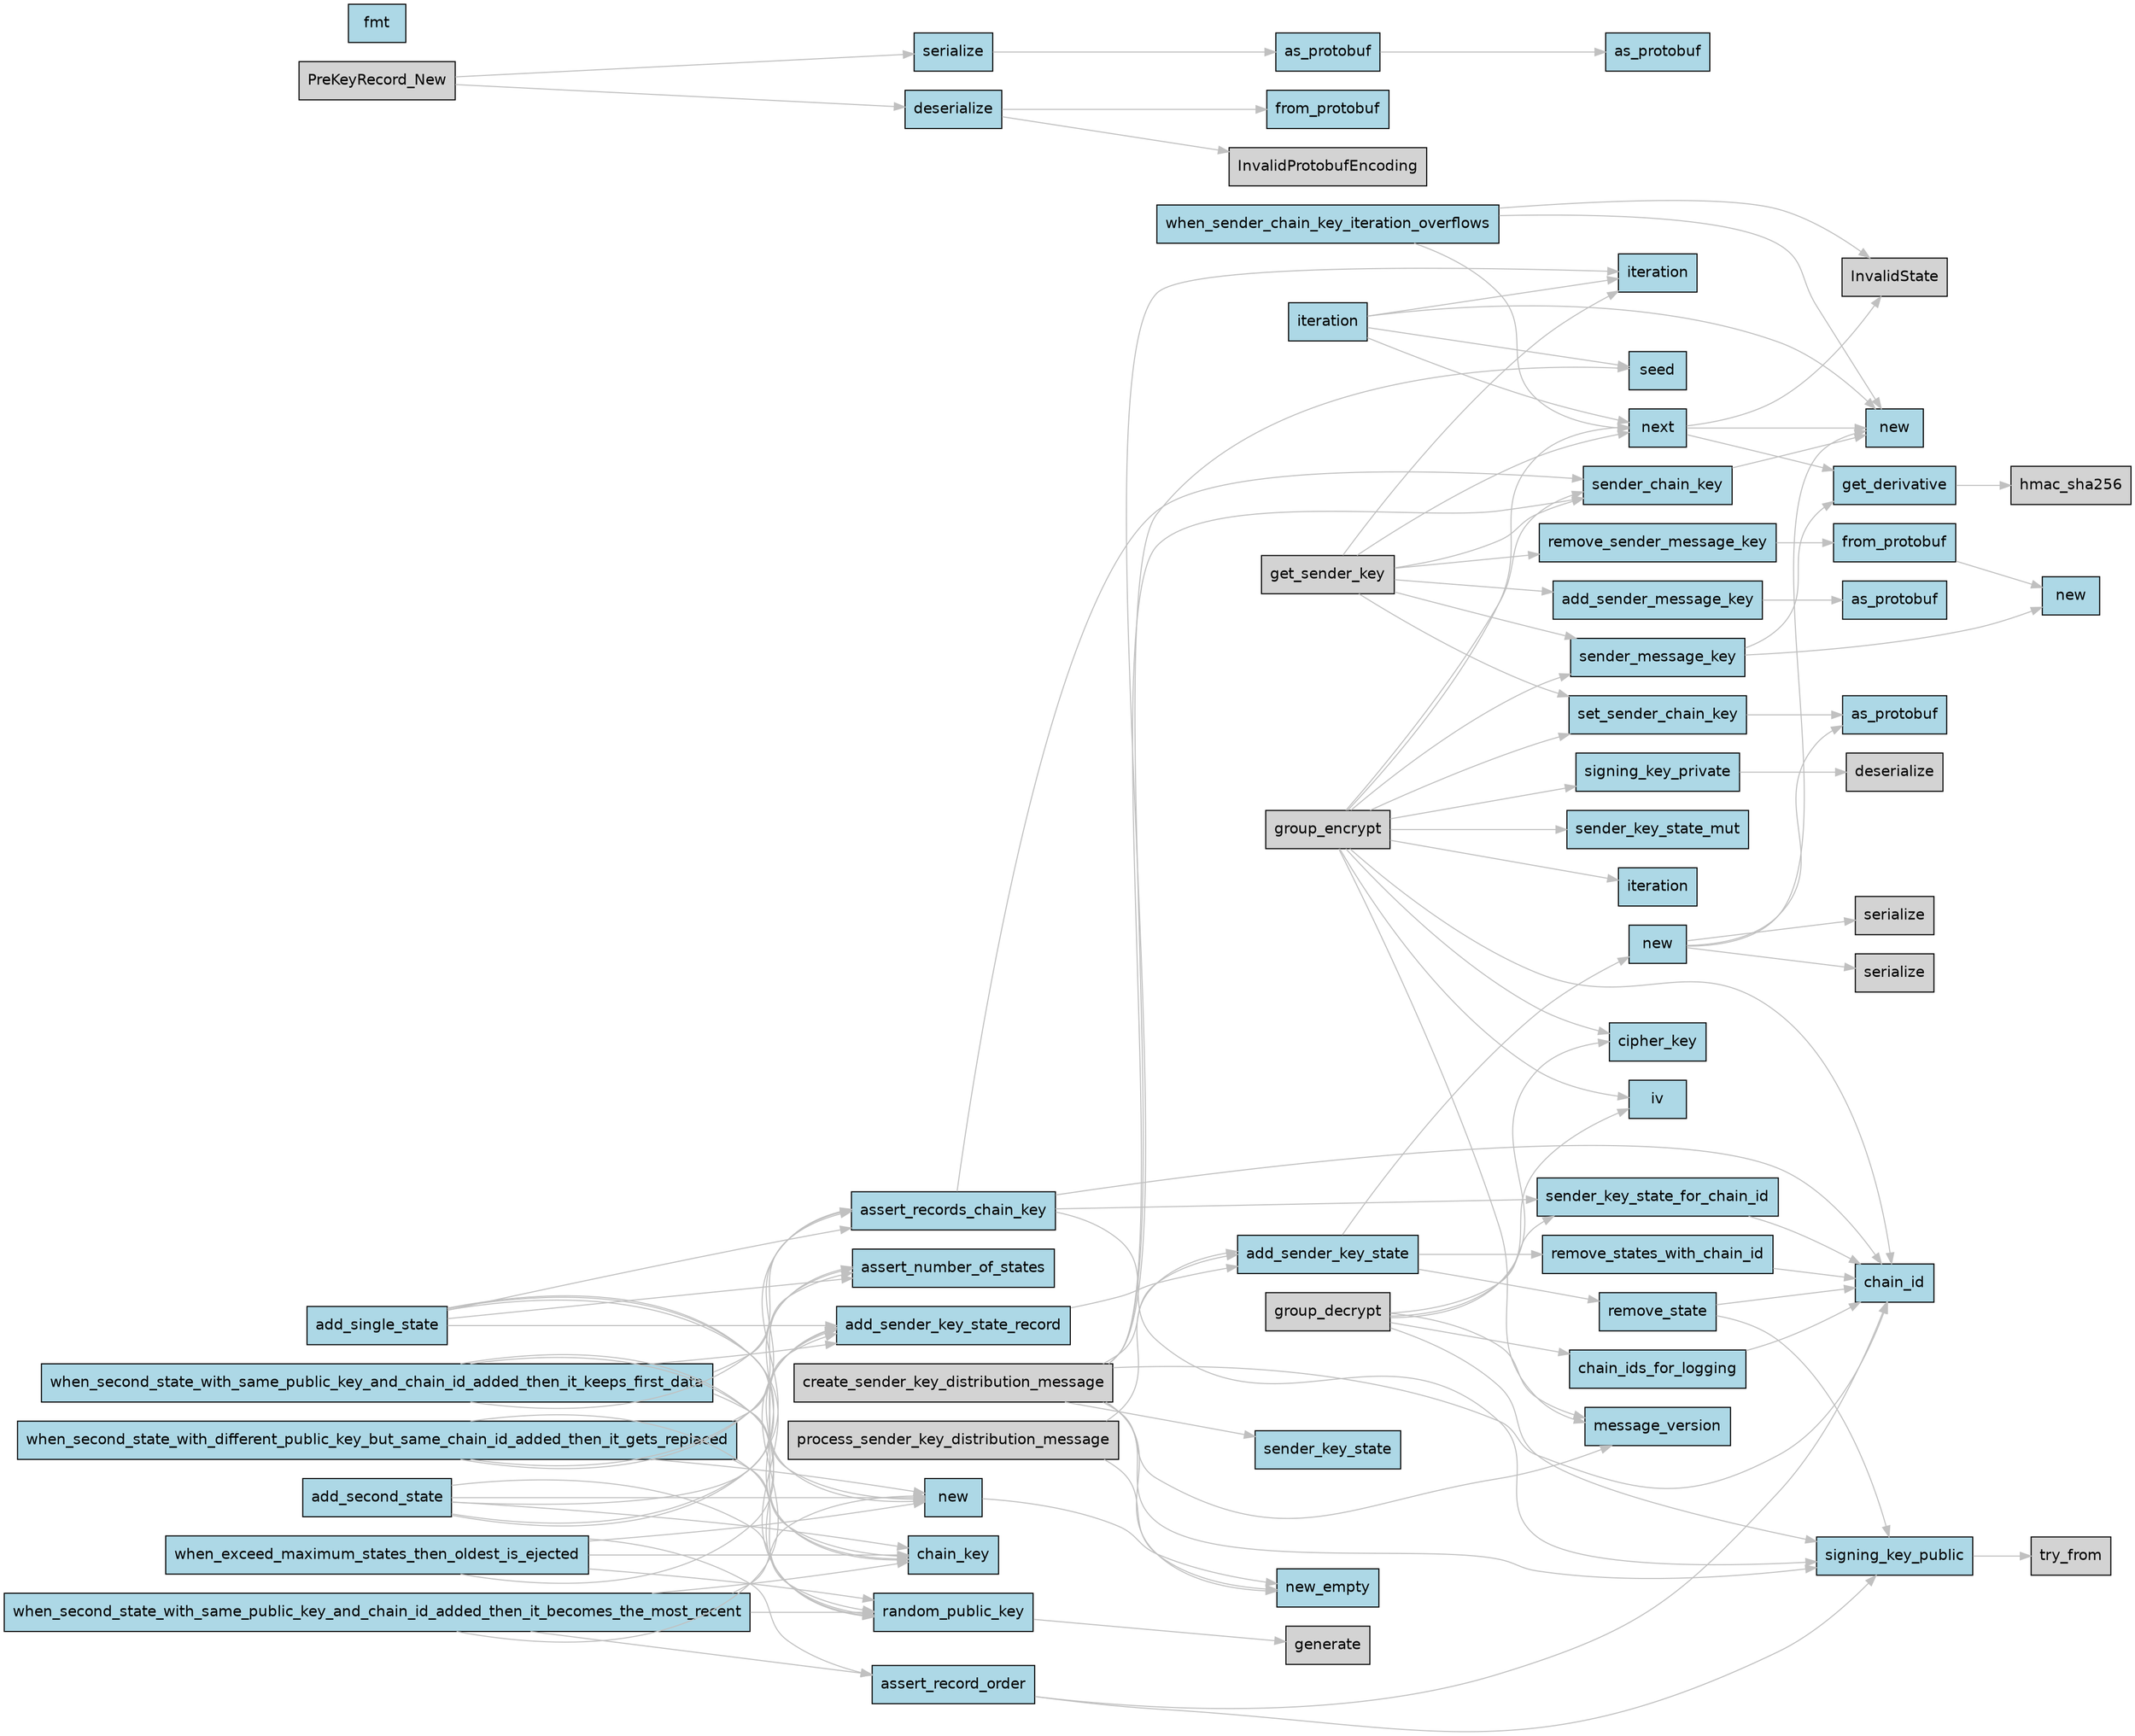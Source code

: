 digraph file_subgraph {
  rankdir=LR;
  node [shape=box, style=filled, fontname=Helvetica];
  edge [color=gray];

  "rust-analyzer cargo libsignal-protocol 0.1.0 sender_keys/impl#[SenderChainKey]sender_message_key()." [label="sender_message_key", tooltip="", fillcolor=lightblue]
  "rust-analyzer cargo libsignal-protocol 0.1.0 sender_keys/sender_key_record_add_sender_key_state_tests/impl#[TestContext]add_sender_key_state_record()." [label="add_sender_key_state_record", tooltip="", fillcolor=lightblue]
  "rust-analyzer cargo libsignal-protocol 0.1.0 sender_keys/sender_key_record_add_sender_key_state_tests/when_exceed_maximum_states_then_oldest_is_ejected()." [label="when_exceed_maximum_states_then_oldest_is_ejected", tooltip="", fillcolor=lightblue]
  "rust-analyzer cargo libsignal-protocol 0.1.0 sender_keys/sender_chain_key_iteration_tests/iteration()." [label="iteration", tooltip="", fillcolor=lightblue]
  "rust-analyzer cargo libsignal-protocol 0.1.0 sender_keys/impl#[SenderKeyRecord]remove_states_with_chain_id()." [label="remove_states_with_chain_id", tooltip="", fillcolor=lightblue]
  "rust-analyzer cargo libsignal-protocol 0.1.0 sender_keys/impl#[SenderKeyState]remove_sender_message_key()." [label="remove_sender_message_key", tooltip="", fillcolor=lightblue]
  "rust-analyzer cargo libsignal-protocol 0.1.0 sender_keys/impl#[SenderKeyRecord]serialize()." [label="serialize", tooltip="", fillcolor=lightblue]
  "rust-analyzer cargo libsignal-protocol 0.1.0 sender_keys/impl#[SenderMessageKey]iv()." [label="iv", tooltip="", fillcolor=lightblue]
  "rust-analyzer cargo libsignal-protocol 0.1.0 sender_keys/impl#[SenderKeyState]from_protobuf()." [label="from_protobuf", tooltip="", fillcolor=lightblue]
  "rust-analyzer cargo libsignal-protocol 0.1.0 sender_keys/impl#[SenderKeyState]signing_key_public()." [label="signing_key_public", tooltip="", fillcolor=lightblue]
  "rust-analyzer cargo libsignal-protocol 0.1.0 sender_keys/impl#[SenderKeyRecord]sender_key_state()." [label="sender_key_state", tooltip="", fillcolor=lightblue]
  "rust-analyzer cargo libsignal-protocol 0.1.0 sender_keys/impl#[SenderKeyState]signing_key_private()." [label="signing_key_private", tooltip="", fillcolor=lightblue]
  "rust-analyzer cargo libsignal-protocol 0.1.0 sender_keys/sender_key_record_add_sender_key_state_tests/impl#[TestContext]assert_records_chain_key()." [label="assert_records_chain_key", tooltip="", fillcolor=lightblue]
  "rust-analyzer cargo libsignal-protocol 0.1.0 sender_keys/impl#[SenderKeyRecord]new_empty()." [label="new_empty", tooltip="", fillcolor=lightblue]
  "rust-analyzer cargo libsignal-protocol 0.1.0 sender_keys/impl#[SenderMessageKey]from_protobuf()." [label="from_protobuf", tooltip="", fillcolor=lightblue]
  "rust-analyzer cargo libsignal-protocol 0.1.0 sender_keys/impl#[SenderKeyState]message_version()." [label="message_version", tooltip="", fillcolor=lightblue]
  "rust-analyzer cargo libsignal-protocol 0.1.0 sender_keys/impl#[SenderKeyRecord]remove_state()." [label="remove_state", tooltip="", fillcolor=lightblue]
  "rust-analyzer cargo libsignal-protocol 0.1.0 sender_keys/impl#[SenderChainKey]get_derivative()." [label="get_derivative", tooltip="", fillcolor=lightblue]
  "rust-analyzer cargo libsignal-protocol 0.1.0 sender_keys/sender_key_record_add_sender_key_state_tests/chain_key()." [label="chain_key", tooltip="", fillcolor=lightblue]
  "rust-analyzer cargo libsignal-protocol 0.1.0 sender_keys/impl#[InvalidSessionError][Display]fmt()." [label="fmt", tooltip="", fillcolor=lightblue]
  "rust-analyzer cargo libsignal-protocol 0.1.0 sender_keys/impl#[SenderKeyState]new()." [label="new", tooltip="", fillcolor=lightblue]
  "rust-analyzer cargo libsignal-protocol 0.1.0 sender_keys/impl#[SenderKeyRecord]sender_key_state_mut()." [label="sender_key_state_mut", tooltip="", fillcolor=lightblue]
  "rust-analyzer cargo libsignal-protocol 0.1.0 sender_keys/impl#[SenderChainKey]next()." [label="next", tooltip="", fillcolor=lightblue]
  "rust-analyzer cargo libsignal-protocol 0.1.0 sender_keys/impl#[SenderKeyState]as_protobuf()." [label="as_protobuf", tooltip="", fillcolor=lightblue]
  "rust-analyzer cargo libsignal-protocol 0.1.0 sender_keys/impl#[SenderChainKey]seed()." [label="seed", tooltip="", fillcolor=lightblue]
  "rust-analyzer cargo libsignal-protocol 0.1.0 sender_keys/sender_key_record_add_sender_key_state_tests/when_second_state_with_different_public_key_but_same_chain_id_added_then_it_gets_replaced()." [label="when_second_state_with_different_public_key_but_same_chain_id_added_then_it_gets_replaced", tooltip="", fillcolor=lightblue]
  "rust-analyzer cargo libsignal-protocol 0.1.0 sender_keys/impl#[SenderChainKey]as_protobuf()." [label="as_protobuf", tooltip="", fillcolor=lightblue]
  "rust-analyzer cargo libsignal-protocol 0.1.0 sender_keys/sender_key_record_add_sender_key_state_tests/add_second_state()." [label="add_second_state", tooltip="", fillcolor=lightblue]
  "rust-analyzer cargo libsignal-protocol 0.1.0 sender_keys/sender_key_record_add_sender_key_state_tests/random_public_key()." [label="random_public_key", tooltip="", fillcolor=lightblue]
  "rust-analyzer cargo libsignal-protocol 0.1.0 sender_keys/impl#[SenderChainKey]new()." [label="new", tooltip="", fillcolor=lightblue]
  "rust-analyzer cargo libsignal-protocol 0.1.0 sender_keys/sender_key_record_add_sender_key_state_tests/add_single_state()." [label="add_single_state", tooltip="", fillcolor=lightblue]
  "rust-analyzer cargo libsignal-protocol 0.1.0 sender_keys/sender_key_record_add_sender_key_state_tests/impl#[TestContext]assert_record_order()." [label="assert_record_order", tooltip="", fillcolor=lightblue]
  "rust-analyzer cargo libsignal-protocol 0.1.0 sender_keys/impl#[SenderKeyRecord]deserialize()." [label="deserialize", tooltip="", fillcolor=lightblue]
  "rust-analyzer cargo libsignal-protocol 0.1.0 sender_keys/impl#[SenderMessageKey]as_protobuf()." [label="as_protobuf", tooltip="", fillcolor=lightblue]
  "rust-analyzer cargo libsignal-protocol 0.1.0 sender_keys/sender_chain_key_iteration_tests/when_sender_chain_key_iteration_overflows()." [label="when_sender_chain_key_iteration_overflows", tooltip="", fillcolor=lightblue]
  "rust-analyzer cargo libsignal-protocol 0.1.0 sender_keys/impl#[SenderKeyRecord]sender_key_state_for_chain_id()." [label="sender_key_state_for_chain_id", tooltip="", fillcolor=lightblue]
  "rust-analyzer cargo libsignal-protocol 0.1.0 sender_keys/impl#[SenderMessageKey]iteration()." [label="iteration", tooltip="", fillcolor=lightblue]
  "rust-analyzer cargo libsignal-protocol 0.1.0 sender_keys/impl#[SenderChainKey]iteration()." [label="iteration", tooltip="", fillcolor=lightblue]
  "rust-analyzer cargo libsignal-protocol 0.1.0 sender_keys/impl#[SenderKeyState]set_sender_chain_key()." [label="set_sender_chain_key", tooltip="", fillcolor=lightblue]
  "rust-analyzer cargo libsignal-protocol 0.1.0 sender_keys/impl#[SenderKeyRecord]chain_ids_for_logging()." [label="chain_ids_for_logging", tooltip="", fillcolor=lightblue]
  "rust-analyzer cargo libsignal-protocol 0.1.0 sender_keys/impl#[SenderKeyState]add_sender_message_key()." [label="add_sender_message_key", tooltip="", fillcolor=lightblue]
  "rust-analyzer cargo libsignal-protocol 0.1.0 sender_keys/sender_key_record_add_sender_key_state_tests/impl#[TestContext]new()." [label="new", tooltip="", fillcolor=lightblue]
  "rust-analyzer cargo libsignal-protocol 0.1.0 sender_keys/impl#[SenderKeyState]chain_id()." [label="chain_id", tooltip="", fillcolor=lightblue]
  "rust-analyzer cargo libsignal-protocol 0.1.0 sender_keys/impl#[SenderKeyRecord]as_protobuf()." [label="as_protobuf", tooltip="", fillcolor=lightblue]
  "rust-analyzer cargo libsignal-protocol 0.1.0 sender_keys/impl#[SenderKeyRecord]add_sender_key_state()." [label="add_sender_key_state", tooltip="", fillcolor=lightblue]
  "rust-analyzer cargo libsignal-protocol 0.1.0 sender_keys/sender_key_record_add_sender_key_state_tests/when_second_state_with_same_public_key_and_chain_id_added_then_it_becomes_the_most_recent()." [label="when_second_state_with_same_public_key_and_chain_id_added_then_it_becomes_the_most_recent", tooltip="", fillcolor=lightblue]
  "rust-analyzer cargo libsignal-protocol 0.1.0 sender_keys/impl#[SenderMessageKey]cipher_key()." [label="cipher_key", tooltip="", fillcolor=lightblue]
  "rust-analyzer cargo libsignal-protocol 0.1.0 sender_keys/sender_key_record_add_sender_key_state_tests/when_second_state_with_same_public_key_and_chain_id_added_then_it_keeps_first_data()." [label="when_second_state_with_same_public_key_and_chain_id_added_then_it_keeps_first_data", tooltip="", fillcolor=lightblue]
  "rust-analyzer cargo libsignal-protocol 0.1.0 sender_keys/impl#[SenderMessageKey]new()." [label="new", tooltip="", fillcolor=lightblue]
  "rust-analyzer cargo libsignal-protocol 0.1.0 sender_keys/sender_key_record_add_sender_key_state_tests/impl#[TestContext]assert_number_of_states()." [label="assert_number_of_states", tooltip="", fillcolor=lightblue]
  "rust-analyzer cargo libsignal-protocol 0.1.0 sender_keys/impl#[SenderKeyState]sender_chain_key()." [label="sender_chain_key", tooltip="", fillcolor=lightblue]
  "rust-analyzer cargo libsignal-protocol 0.1.0 crypto/hmac_sha256()." [label="hmac_sha256", fillcolor=lightgray]
  "rust-analyzer cargo libsignal-core 0.1.0 curve/impl#[PublicKey]serialize()." [label="serialize", fillcolor=lightgray]
  "rust-analyzer cargo libsignal-protocol 0.1.0 group_cipher/create_sender_key_distribution_message()." [label="create_sender_key_distribution_message", fillcolor=lightgray]
  "rust-analyzer cargo libsignal-protocol 0.1.0 group_cipher/group_encrypt()." [label="group_encrypt", fillcolor=lightgray]
  "rust-analyzer cargo libsignal-protocol 0.1.0 error/SignalProtocolError#InvalidState#" [label="InvalidState", fillcolor=lightgray]
  "rust-analyzer cargo libsignal-protocol 0.1.0 group_cipher/get_sender_key()." [label="get_sender_key", fillcolor=lightgray]
  "rust-analyzer cargo libsignal-bridge 0.1.0 protocol/PreKeyRecord_New()." [label="PreKeyRecord_New", fillcolor=lightgray]
  "rust-analyzer cargo libsignal-core 0.1.0 curve/impl#[PrivateKey]deserialize()." [label="deserialize", fillcolor=lightgray]
  "rust-analyzer cargo libsignal-protocol 0.1.0 group_cipher/group_decrypt()." [label="group_decrypt", fillcolor=lightgray]
  "rust-analyzer cargo libsignal-core 0.1.0 curve/impl#[PrivateKey]serialize()." [label="serialize", fillcolor=lightgray]
  "rust-analyzer cargo libsignal-protocol 0.1.0 error/SignalProtocolError#InvalidProtobufEncoding#" [label="InvalidProtobufEncoding", fillcolor=lightgray]
  "rust-analyzer cargo libsignal-core 0.1.0 curve/impl#[KeyPair]generate()." [label="generate", fillcolor=lightgray]
  "rust-analyzer cargo libsignal-core 0.1.0 curve/impl#[PublicKey][`TryFrom<&[u8]>`]try_from()." [label="try_from", fillcolor=lightgray]
  "rust-analyzer cargo libsignal-protocol 0.1.0 group_cipher/process_sender_key_distribution_message()." [label="process_sender_key_distribution_message", fillcolor=lightgray]

  "rust-analyzer cargo libsignal-protocol 0.1.0 sender_keys/impl#[SenderChainKey]sender_message_key()." -> "rust-analyzer cargo libsignal-protocol 0.1.0 sender_keys/impl#[SenderMessageKey]new()."
  "rust-analyzer cargo libsignal-protocol 0.1.0 sender_keys/impl#[SenderChainKey]sender_message_key()." -> "rust-analyzer cargo libsignal-protocol 0.1.0 sender_keys/impl#[SenderChainKey]get_derivative()."
  "rust-analyzer cargo libsignal-protocol 0.1.0 sender_keys/sender_key_record_add_sender_key_state_tests/impl#[TestContext]add_sender_key_state_record()." -> "rust-analyzer cargo libsignal-protocol 0.1.0 sender_keys/impl#[SenderKeyRecord]add_sender_key_state()."
  "rust-analyzer cargo libsignal-protocol 0.1.0 sender_keys/sender_key_record_add_sender_key_state_tests/when_exceed_maximum_states_then_oldest_is_ejected()." -> "rust-analyzer cargo libsignal-protocol 0.1.0 sender_keys/sender_key_record_add_sender_key_state_tests/impl#[TestContext]assert_record_order()."
  "rust-analyzer cargo libsignal-protocol 0.1.0 sender_keys/sender_key_record_add_sender_key_state_tests/when_exceed_maximum_states_then_oldest_is_ejected()." -> "rust-analyzer cargo libsignal-protocol 0.1.0 sender_keys/sender_key_record_add_sender_key_state_tests/impl#[TestContext]add_sender_key_state_record()."
  "rust-analyzer cargo libsignal-protocol 0.1.0 sender_keys/sender_key_record_add_sender_key_state_tests/when_exceed_maximum_states_then_oldest_is_ejected()." -> "rust-analyzer cargo libsignal-protocol 0.1.0 sender_keys/sender_key_record_add_sender_key_state_tests/impl#[TestContext]new()."
  "rust-analyzer cargo libsignal-protocol 0.1.0 sender_keys/sender_key_record_add_sender_key_state_tests/when_exceed_maximum_states_then_oldest_is_ejected()." -> "rust-analyzer cargo libsignal-protocol 0.1.0 sender_keys/sender_key_record_add_sender_key_state_tests/chain_key()."
  "rust-analyzer cargo libsignal-protocol 0.1.0 sender_keys/sender_key_record_add_sender_key_state_tests/when_exceed_maximum_states_then_oldest_is_ejected()." -> "rust-analyzer cargo libsignal-protocol 0.1.0 sender_keys/sender_key_record_add_sender_key_state_tests/random_public_key()."
  "rust-analyzer cargo libsignal-protocol 0.1.0 sender_keys/sender_chain_key_iteration_tests/iteration()." -> "rust-analyzer cargo libsignal-protocol 0.1.0 sender_keys/impl#[SenderChainKey]new()."
  "rust-analyzer cargo libsignal-protocol 0.1.0 sender_keys/sender_chain_key_iteration_tests/iteration()." -> "rust-analyzer cargo libsignal-protocol 0.1.0 sender_keys/impl#[SenderChainKey]seed()."
  "rust-analyzer cargo libsignal-protocol 0.1.0 sender_keys/sender_chain_key_iteration_tests/iteration()." -> "rust-analyzer cargo libsignal-protocol 0.1.0 sender_keys/impl#[SenderChainKey]next()."
  "rust-analyzer cargo libsignal-protocol 0.1.0 sender_keys/sender_chain_key_iteration_tests/iteration()." -> "rust-analyzer cargo libsignal-protocol 0.1.0 sender_keys/impl#[SenderChainKey]iteration()."
  "rust-analyzer cargo libsignal-protocol 0.1.0 sender_keys/impl#[SenderKeyRecord]remove_states_with_chain_id()." -> "rust-analyzer cargo libsignal-protocol 0.1.0 sender_keys/impl#[SenderKeyState]chain_id()."
  "rust-analyzer cargo libsignal-protocol 0.1.0 sender_keys/impl#[SenderKeyState]remove_sender_message_key()." -> "rust-analyzer cargo libsignal-protocol 0.1.0 sender_keys/impl#[SenderMessageKey]from_protobuf()."
  "rust-analyzer cargo libsignal-protocol 0.1.0 sender_keys/impl#[SenderKeyRecord]serialize()." -> "rust-analyzer cargo libsignal-protocol 0.1.0 sender_keys/impl#[SenderKeyRecord]as_protobuf()."
  "rust-analyzer cargo libsignal-protocol 0.1.0 sender_keys/impl#[SenderKeyState]signing_key_public()." -> "rust-analyzer cargo libsignal-core 0.1.0 curve/impl#[PublicKey][`TryFrom<&[u8]>`]try_from()."
  "rust-analyzer cargo libsignal-protocol 0.1.0 sender_keys/impl#[SenderKeyState]signing_key_private()." -> "rust-analyzer cargo libsignal-core 0.1.0 curve/impl#[PrivateKey]deserialize()."
  "rust-analyzer cargo libsignal-protocol 0.1.0 sender_keys/sender_key_record_add_sender_key_state_tests/impl#[TestContext]assert_records_chain_key()." -> "rust-analyzer cargo libsignal-protocol 0.1.0 sender_keys/impl#[SenderKeyState]signing_key_public()."
  "rust-analyzer cargo libsignal-protocol 0.1.0 sender_keys/sender_key_record_add_sender_key_state_tests/impl#[TestContext]assert_records_chain_key()." -> "rust-analyzer cargo libsignal-protocol 0.1.0 sender_keys/impl#[SenderKeyRecord]sender_key_state_for_chain_id()."
  "rust-analyzer cargo libsignal-protocol 0.1.0 sender_keys/sender_key_record_add_sender_key_state_tests/impl#[TestContext]assert_records_chain_key()." -> "rust-analyzer cargo libsignal-protocol 0.1.0 sender_keys/impl#[SenderKeyState]sender_chain_key()."
  "rust-analyzer cargo libsignal-protocol 0.1.0 sender_keys/sender_key_record_add_sender_key_state_tests/impl#[TestContext]assert_records_chain_key()." -> "rust-analyzer cargo libsignal-protocol 0.1.0 sender_keys/impl#[SenderKeyState]chain_id()."
  "rust-analyzer cargo libsignal-protocol 0.1.0 sender_keys/impl#[SenderMessageKey]from_protobuf()." -> "rust-analyzer cargo libsignal-protocol 0.1.0 sender_keys/impl#[SenderMessageKey]new()."
  "rust-analyzer cargo libsignal-protocol 0.1.0 sender_keys/impl#[SenderKeyRecord]remove_state()." -> "rust-analyzer cargo libsignal-protocol 0.1.0 sender_keys/impl#[SenderKeyState]chain_id()."
  "rust-analyzer cargo libsignal-protocol 0.1.0 sender_keys/impl#[SenderKeyRecord]remove_state()." -> "rust-analyzer cargo libsignal-protocol 0.1.0 sender_keys/impl#[SenderKeyState]signing_key_public()."
  "rust-analyzer cargo libsignal-protocol 0.1.0 sender_keys/impl#[SenderChainKey]get_derivative()." -> "rust-analyzer cargo libsignal-protocol 0.1.0 crypto/hmac_sha256()."
  "rust-analyzer cargo libsignal-protocol 0.1.0 sender_keys/impl#[SenderKeyState]new()." -> "rust-analyzer cargo libsignal-core 0.1.0 curve/impl#[PrivateKey]serialize()."
  "rust-analyzer cargo libsignal-protocol 0.1.0 sender_keys/impl#[SenderKeyState]new()." -> "rust-analyzer cargo libsignal-protocol 0.1.0 sender_keys/impl#[SenderChainKey]new()."
  "rust-analyzer cargo libsignal-protocol 0.1.0 sender_keys/impl#[SenderKeyState]new()." -> "rust-analyzer cargo libsignal-protocol 0.1.0 sender_keys/impl#[SenderChainKey]as_protobuf()."
  "rust-analyzer cargo libsignal-protocol 0.1.0 sender_keys/impl#[SenderKeyState]new()." -> "rust-analyzer cargo libsignal-core 0.1.0 curve/impl#[PublicKey]serialize()."
  "rust-analyzer cargo libsignal-protocol 0.1.0 sender_keys/impl#[SenderChainKey]next()." -> "rust-analyzer cargo libsignal-protocol 0.1.0 error/SignalProtocolError#InvalidState#"
  "rust-analyzer cargo libsignal-protocol 0.1.0 sender_keys/impl#[SenderChainKey]next()." -> "rust-analyzer cargo libsignal-protocol 0.1.0 sender_keys/impl#[SenderChainKey]get_derivative()."
  "rust-analyzer cargo libsignal-protocol 0.1.0 sender_keys/impl#[SenderChainKey]next()." -> "rust-analyzer cargo libsignal-protocol 0.1.0 sender_keys/impl#[SenderChainKey]new()."
  "rust-analyzer cargo libsignal-protocol 0.1.0 sender_keys/sender_key_record_add_sender_key_state_tests/when_second_state_with_different_public_key_but_same_chain_id_added_then_it_gets_replaced()." -> "rust-analyzer cargo libsignal-protocol 0.1.0 sender_keys/sender_key_record_add_sender_key_state_tests/impl#[TestContext]add_sender_key_state_record()."
  "rust-analyzer cargo libsignal-protocol 0.1.0 sender_keys/sender_key_record_add_sender_key_state_tests/when_second_state_with_different_public_key_but_same_chain_id_added_then_it_gets_replaced()." -> "rust-analyzer cargo libsignal-protocol 0.1.0 sender_keys/sender_key_record_add_sender_key_state_tests/impl#[TestContext]assert_number_of_states()."
  "rust-analyzer cargo libsignal-protocol 0.1.0 sender_keys/sender_key_record_add_sender_key_state_tests/when_second_state_with_different_public_key_but_same_chain_id_added_then_it_gets_replaced()." -> "rust-analyzer cargo libsignal-protocol 0.1.0 sender_keys/sender_key_record_add_sender_key_state_tests/impl#[TestContext]assert_records_chain_key()."
  "rust-analyzer cargo libsignal-protocol 0.1.0 sender_keys/sender_key_record_add_sender_key_state_tests/when_second_state_with_different_public_key_but_same_chain_id_added_then_it_gets_replaced()." -> "rust-analyzer cargo libsignal-protocol 0.1.0 sender_keys/sender_key_record_add_sender_key_state_tests/chain_key()."
  "rust-analyzer cargo libsignal-protocol 0.1.0 sender_keys/sender_key_record_add_sender_key_state_tests/when_second_state_with_different_public_key_but_same_chain_id_added_then_it_gets_replaced()." -> "rust-analyzer cargo libsignal-protocol 0.1.0 sender_keys/sender_key_record_add_sender_key_state_tests/impl#[TestContext]new()."
  "rust-analyzer cargo libsignal-protocol 0.1.0 sender_keys/sender_key_record_add_sender_key_state_tests/when_second_state_with_different_public_key_but_same_chain_id_added_then_it_gets_replaced()." -> "rust-analyzer cargo libsignal-protocol 0.1.0 sender_keys/sender_key_record_add_sender_key_state_tests/random_public_key()."
  "rust-analyzer cargo libsignal-protocol 0.1.0 sender_keys/sender_key_record_add_sender_key_state_tests/add_second_state()." -> "rust-analyzer cargo libsignal-protocol 0.1.0 sender_keys/sender_key_record_add_sender_key_state_tests/impl#[TestContext]assert_number_of_states()."
  "rust-analyzer cargo libsignal-protocol 0.1.0 sender_keys/sender_key_record_add_sender_key_state_tests/add_second_state()." -> "rust-analyzer cargo libsignal-protocol 0.1.0 sender_keys/sender_key_record_add_sender_key_state_tests/random_public_key()."
  "rust-analyzer cargo libsignal-protocol 0.1.0 sender_keys/sender_key_record_add_sender_key_state_tests/add_second_state()." -> "rust-analyzer cargo libsignal-protocol 0.1.0 sender_keys/sender_key_record_add_sender_key_state_tests/impl#[TestContext]assert_records_chain_key()."
  "rust-analyzer cargo libsignal-protocol 0.1.0 sender_keys/sender_key_record_add_sender_key_state_tests/add_second_state()." -> "rust-analyzer cargo libsignal-protocol 0.1.0 sender_keys/sender_key_record_add_sender_key_state_tests/impl#[TestContext]add_sender_key_state_record()."
  "rust-analyzer cargo libsignal-protocol 0.1.0 sender_keys/sender_key_record_add_sender_key_state_tests/add_second_state()." -> "rust-analyzer cargo libsignal-protocol 0.1.0 sender_keys/sender_key_record_add_sender_key_state_tests/chain_key()."
  "rust-analyzer cargo libsignal-protocol 0.1.0 sender_keys/sender_key_record_add_sender_key_state_tests/add_second_state()." -> "rust-analyzer cargo libsignal-protocol 0.1.0 sender_keys/sender_key_record_add_sender_key_state_tests/impl#[TestContext]new()."
  "rust-analyzer cargo libsignal-protocol 0.1.0 sender_keys/sender_key_record_add_sender_key_state_tests/random_public_key()." -> "rust-analyzer cargo libsignal-core 0.1.0 curve/impl#[KeyPair]generate()."
  "rust-analyzer cargo libsignal-protocol 0.1.0 sender_keys/sender_key_record_add_sender_key_state_tests/add_single_state()." -> "rust-analyzer cargo libsignal-protocol 0.1.0 sender_keys/sender_key_record_add_sender_key_state_tests/chain_key()."
  "rust-analyzer cargo libsignal-protocol 0.1.0 sender_keys/sender_key_record_add_sender_key_state_tests/add_single_state()." -> "rust-analyzer cargo libsignal-protocol 0.1.0 sender_keys/sender_key_record_add_sender_key_state_tests/impl#[TestContext]add_sender_key_state_record()."
  "rust-analyzer cargo libsignal-protocol 0.1.0 sender_keys/sender_key_record_add_sender_key_state_tests/add_single_state()." -> "rust-analyzer cargo libsignal-protocol 0.1.0 sender_keys/sender_key_record_add_sender_key_state_tests/impl#[TestContext]assert_number_of_states()."
  "rust-analyzer cargo libsignal-protocol 0.1.0 sender_keys/sender_key_record_add_sender_key_state_tests/add_single_state()." -> "rust-analyzer cargo libsignal-protocol 0.1.0 sender_keys/sender_key_record_add_sender_key_state_tests/random_public_key()."
  "rust-analyzer cargo libsignal-protocol 0.1.0 sender_keys/sender_key_record_add_sender_key_state_tests/add_single_state()." -> "rust-analyzer cargo libsignal-protocol 0.1.0 sender_keys/sender_key_record_add_sender_key_state_tests/impl#[TestContext]assert_records_chain_key()."
  "rust-analyzer cargo libsignal-protocol 0.1.0 sender_keys/sender_key_record_add_sender_key_state_tests/add_single_state()." -> "rust-analyzer cargo libsignal-protocol 0.1.0 sender_keys/sender_key_record_add_sender_key_state_tests/impl#[TestContext]new()."
  "rust-analyzer cargo libsignal-protocol 0.1.0 sender_keys/sender_key_record_add_sender_key_state_tests/impl#[TestContext]assert_record_order()." -> "rust-analyzer cargo libsignal-protocol 0.1.0 sender_keys/impl#[SenderKeyState]signing_key_public()."
  "rust-analyzer cargo libsignal-protocol 0.1.0 sender_keys/sender_key_record_add_sender_key_state_tests/impl#[TestContext]assert_record_order()." -> "rust-analyzer cargo libsignal-protocol 0.1.0 sender_keys/impl#[SenderKeyState]chain_id()."
  "rust-analyzer cargo libsignal-protocol 0.1.0 sender_keys/impl#[SenderKeyRecord]deserialize()." -> "rust-analyzer cargo libsignal-protocol 0.1.0 error/SignalProtocolError#InvalidProtobufEncoding#"
  "rust-analyzer cargo libsignal-protocol 0.1.0 sender_keys/impl#[SenderKeyRecord]deserialize()." -> "rust-analyzer cargo libsignal-protocol 0.1.0 sender_keys/impl#[SenderKeyState]from_protobuf()."
  "rust-analyzer cargo libsignal-protocol 0.1.0 sender_keys/sender_chain_key_iteration_tests/when_sender_chain_key_iteration_overflows()." -> "rust-analyzer cargo libsignal-protocol 0.1.0 error/SignalProtocolError#InvalidState#"
  "rust-analyzer cargo libsignal-protocol 0.1.0 sender_keys/sender_chain_key_iteration_tests/when_sender_chain_key_iteration_overflows()." -> "rust-analyzer cargo libsignal-protocol 0.1.0 sender_keys/impl#[SenderChainKey]new()."
  "rust-analyzer cargo libsignal-protocol 0.1.0 sender_keys/sender_chain_key_iteration_tests/when_sender_chain_key_iteration_overflows()." -> "rust-analyzer cargo libsignal-protocol 0.1.0 sender_keys/impl#[SenderChainKey]next()."
  "rust-analyzer cargo libsignal-protocol 0.1.0 sender_keys/impl#[SenderKeyRecord]sender_key_state_for_chain_id()." -> "rust-analyzer cargo libsignal-protocol 0.1.0 sender_keys/impl#[SenderKeyState]chain_id()."
  "rust-analyzer cargo libsignal-protocol 0.1.0 sender_keys/impl#[SenderKeyState]set_sender_chain_key()." -> "rust-analyzer cargo libsignal-protocol 0.1.0 sender_keys/impl#[SenderChainKey]as_protobuf()."
  "rust-analyzer cargo libsignal-protocol 0.1.0 sender_keys/impl#[SenderKeyRecord]chain_ids_for_logging()." -> "rust-analyzer cargo libsignal-protocol 0.1.0 sender_keys/impl#[SenderKeyState]chain_id()."
  "rust-analyzer cargo libsignal-protocol 0.1.0 sender_keys/impl#[SenderKeyState]add_sender_message_key()." -> "rust-analyzer cargo libsignal-protocol 0.1.0 sender_keys/impl#[SenderMessageKey]as_protobuf()."
  "rust-analyzer cargo libsignal-protocol 0.1.0 sender_keys/sender_key_record_add_sender_key_state_tests/impl#[TestContext]new()." -> "rust-analyzer cargo libsignal-protocol 0.1.0 sender_keys/impl#[SenderKeyRecord]new_empty()."
  "rust-analyzer cargo libsignal-protocol 0.1.0 sender_keys/impl#[SenderKeyRecord]as_protobuf()." -> "rust-analyzer cargo libsignal-protocol 0.1.0 sender_keys/impl#[SenderKeyState]as_protobuf()."
  "rust-analyzer cargo libsignal-protocol 0.1.0 sender_keys/impl#[SenderKeyRecord]add_sender_key_state()." -> "rust-analyzer cargo libsignal-protocol 0.1.0 sender_keys/impl#[SenderKeyRecord]remove_states_with_chain_id()."
  "rust-analyzer cargo libsignal-protocol 0.1.0 sender_keys/impl#[SenderKeyRecord]add_sender_key_state()." -> "rust-analyzer cargo libsignal-protocol 0.1.0 sender_keys/impl#[SenderKeyRecord]remove_state()."
  "rust-analyzer cargo libsignal-protocol 0.1.0 sender_keys/impl#[SenderKeyRecord]add_sender_key_state()." -> "rust-analyzer cargo libsignal-protocol 0.1.0 sender_keys/impl#[SenderKeyState]new()."
  "rust-analyzer cargo libsignal-protocol 0.1.0 sender_keys/sender_key_record_add_sender_key_state_tests/when_second_state_with_same_public_key_and_chain_id_added_then_it_becomes_the_most_recent()." -> "rust-analyzer cargo libsignal-protocol 0.1.0 sender_keys/sender_key_record_add_sender_key_state_tests/random_public_key()."
  "rust-analyzer cargo libsignal-protocol 0.1.0 sender_keys/sender_key_record_add_sender_key_state_tests/when_second_state_with_same_public_key_and_chain_id_added_then_it_becomes_the_most_recent()." -> "rust-analyzer cargo libsignal-protocol 0.1.0 sender_keys/sender_key_record_add_sender_key_state_tests/impl#[TestContext]assert_record_order()."
  "rust-analyzer cargo libsignal-protocol 0.1.0 sender_keys/sender_key_record_add_sender_key_state_tests/when_second_state_with_same_public_key_and_chain_id_added_then_it_becomes_the_most_recent()." -> "rust-analyzer cargo libsignal-protocol 0.1.0 sender_keys/sender_key_record_add_sender_key_state_tests/chain_key()."
  "rust-analyzer cargo libsignal-protocol 0.1.0 sender_keys/sender_key_record_add_sender_key_state_tests/when_second_state_with_same_public_key_and_chain_id_added_then_it_becomes_the_most_recent()." -> "rust-analyzer cargo libsignal-protocol 0.1.0 sender_keys/sender_key_record_add_sender_key_state_tests/impl#[TestContext]add_sender_key_state_record()."
  "rust-analyzer cargo libsignal-protocol 0.1.0 sender_keys/sender_key_record_add_sender_key_state_tests/when_second_state_with_same_public_key_and_chain_id_added_then_it_becomes_the_most_recent()." -> "rust-analyzer cargo libsignal-protocol 0.1.0 sender_keys/sender_key_record_add_sender_key_state_tests/impl#[TestContext]new()."
  "rust-analyzer cargo libsignal-protocol 0.1.0 sender_keys/sender_key_record_add_sender_key_state_tests/when_second_state_with_same_public_key_and_chain_id_added_then_it_keeps_first_data()." -> "rust-analyzer cargo libsignal-protocol 0.1.0 sender_keys/sender_key_record_add_sender_key_state_tests/impl#[TestContext]assert_records_chain_key()."
  "rust-analyzer cargo libsignal-protocol 0.1.0 sender_keys/sender_key_record_add_sender_key_state_tests/when_second_state_with_same_public_key_and_chain_id_added_then_it_keeps_first_data()." -> "rust-analyzer cargo libsignal-protocol 0.1.0 sender_keys/sender_key_record_add_sender_key_state_tests/impl#[TestContext]new()."
  "rust-analyzer cargo libsignal-protocol 0.1.0 sender_keys/sender_key_record_add_sender_key_state_tests/when_second_state_with_same_public_key_and_chain_id_added_then_it_keeps_first_data()." -> "rust-analyzer cargo libsignal-protocol 0.1.0 sender_keys/sender_key_record_add_sender_key_state_tests/random_public_key()."
  "rust-analyzer cargo libsignal-protocol 0.1.0 sender_keys/sender_key_record_add_sender_key_state_tests/when_second_state_with_same_public_key_and_chain_id_added_then_it_keeps_first_data()." -> "rust-analyzer cargo libsignal-protocol 0.1.0 sender_keys/sender_key_record_add_sender_key_state_tests/impl#[TestContext]add_sender_key_state_record()."
  "rust-analyzer cargo libsignal-protocol 0.1.0 sender_keys/sender_key_record_add_sender_key_state_tests/when_second_state_with_same_public_key_and_chain_id_added_then_it_keeps_first_data()." -> "rust-analyzer cargo libsignal-protocol 0.1.0 sender_keys/sender_key_record_add_sender_key_state_tests/chain_key()."
  "rust-analyzer cargo libsignal-protocol 0.1.0 sender_keys/sender_key_record_add_sender_key_state_tests/when_second_state_with_same_public_key_and_chain_id_added_then_it_keeps_first_data()." -> "rust-analyzer cargo libsignal-protocol 0.1.0 sender_keys/sender_key_record_add_sender_key_state_tests/impl#[TestContext]assert_number_of_states()."
  "rust-analyzer cargo libsignal-protocol 0.1.0 sender_keys/impl#[SenderKeyState]sender_chain_key()." -> "rust-analyzer cargo libsignal-protocol 0.1.0 sender_keys/impl#[SenderChainKey]new()."
  "rust-analyzer cargo libsignal-protocol 0.1.0 group_cipher/group_encrypt()." -> "rust-analyzer cargo libsignal-protocol 0.1.0 sender_keys/impl#[SenderChainKey]sender_message_key()."
  "rust-analyzer cargo libsignal-protocol 0.1.0 group_cipher/get_sender_key()." -> "rust-analyzer cargo libsignal-protocol 0.1.0 sender_keys/impl#[SenderChainKey]sender_message_key()."
  "rust-analyzer cargo libsignal-protocol 0.1.0 group_cipher/get_sender_key()." -> "rust-analyzer cargo libsignal-protocol 0.1.0 sender_keys/impl#[SenderKeyState]remove_sender_message_key()."
  "rust-analyzer cargo libsignal-bridge 0.1.0 protocol/PreKeyRecord_New()." -> "rust-analyzer cargo libsignal-protocol 0.1.0 sender_keys/impl#[SenderKeyRecord]serialize()."
  "rust-analyzer cargo libsignal-protocol 0.1.0 group_cipher/group_decrypt()." -> "rust-analyzer cargo libsignal-protocol 0.1.0 sender_keys/impl#[SenderMessageKey]iv()."
  "rust-analyzer cargo libsignal-protocol 0.1.0 group_cipher/group_encrypt()." -> "rust-analyzer cargo libsignal-protocol 0.1.0 sender_keys/impl#[SenderMessageKey]iv()."
  "rust-analyzer cargo libsignal-protocol 0.1.0 group_cipher/group_decrypt()." -> "rust-analyzer cargo libsignal-protocol 0.1.0 sender_keys/impl#[SenderKeyState]signing_key_public()."
  "rust-analyzer cargo libsignal-protocol 0.1.0 group_cipher/create_sender_key_distribution_message()." -> "rust-analyzer cargo libsignal-protocol 0.1.0 sender_keys/impl#[SenderKeyState]signing_key_public()."
  "rust-analyzer cargo libsignal-protocol 0.1.0 group_cipher/create_sender_key_distribution_message()." -> "rust-analyzer cargo libsignal-protocol 0.1.0 sender_keys/impl#[SenderKeyRecord]sender_key_state()."
  "rust-analyzer cargo libsignal-protocol 0.1.0 group_cipher/group_encrypt()." -> "rust-analyzer cargo libsignal-protocol 0.1.0 sender_keys/impl#[SenderKeyState]signing_key_private()."
  "rust-analyzer cargo libsignal-protocol 0.1.0 group_cipher/create_sender_key_distribution_message()." -> "rust-analyzer cargo libsignal-protocol 0.1.0 sender_keys/impl#[SenderKeyRecord]new_empty()."
  "rust-analyzer cargo libsignal-protocol 0.1.0 group_cipher/process_sender_key_distribution_message()." -> "rust-analyzer cargo libsignal-protocol 0.1.0 sender_keys/impl#[SenderKeyRecord]new_empty()."
  "rust-analyzer cargo libsignal-protocol 0.1.0 group_cipher/create_sender_key_distribution_message()." -> "rust-analyzer cargo libsignal-protocol 0.1.0 sender_keys/impl#[SenderKeyState]message_version()."
  "rust-analyzer cargo libsignal-protocol 0.1.0 group_cipher/group_decrypt()." -> "rust-analyzer cargo libsignal-protocol 0.1.0 sender_keys/impl#[SenderKeyState]message_version()."
  "rust-analyzer cargo libsignal-protocol 0.1.0 group_cipher/group_encrypt()." -> "rust-analyzer cargo libsignal-protocol 0.1.0 sender_keys/impl#[SenderKeyState]message_version()."
  "rust-analyzer cargo libsignal-protocol 0.1.0 group_cipher/group_encrypt()." -> "rust-analyzer cargo libsignal-protocol 0.1.0 sender_keys/impl#[SenderKeyRecord]sender_key_state_mut()."
  "rust-analyzer cargo libsignal-protocol 0.1.0 group_cipher/group_encrypt()." -> "rust-analyzer cargo libsignal-protocol 0.1.0 sender_keys/impl#[SenderChainKey]next()."
  "rust-analyzer cargo libsignal-protocol 0.1.0 group_cipher/get_sender_key()." -> "rust-analyzer cargo libsignal-protocol 0.1.0 sender_keys/impl#[SenderChainKey]next()."
  "rust-analyzer cargo libsignal-protocol 0.1.0 group_cipher/create_sender_key_distribution_message()." -> "rust-analyzer cargo libsignal-protocol 0.1.0 sender_keys/impl#[SenderChainKey]seed()."
  "rust-analyzer cargo libsignal-bridge 0.1.0 protocol/PreKeyRecord_New()." -> "rust-analyzer cargo libsignal-protocol 0.1.0 sender_keys/impl#[SenderKeyRecord]deserialize()."
  "rust-analyzer cargo libsignal-protocol 0.1.0 group_cipher/group_decrypt()." -> "rust-analyzer cargo libsignal-protocol 0.1.0 sender_keys/impl#[SenderKeyRecord]sender_key_state_for_chain_id()."
  "rust-analyzer cargo libsignal-protocol 0.1.0 group_cipher/group_encrypt()." -> "rust-analyzer cargo libsignal-protocol 0.1.0 sender_keys/impl#[SenderMessageKey]iteration()."
  "rust-analyzer cargo libsignal-protocol 0.1.0 group_cipher/get_sender_key()." -> "rust-analyzer cargo libsignal-protocol 0.1.0 sender_keys/impl#[SenderChainKey]iteration()."
  "rust-analyzer cargo libsignal-protocol 0.1.0 group_cipher/create_sender_key_distribution_message()." -> "rust-analyzer cargo libsignal-protocol 0.1.0 sender_keys/impl#[SenderChainKey]iteration()."
  "rust-analyzer cargo libsignal-protocol 0.1.0 group_cipher/group_encrypt()." -> "rust-analyzer cargo libsignal-protocol 0.1.0 sender_keys/impl#[SenderKeyState]set_sender_chain_key()."
  "rust-analyzer cargo libsignal-protocol 0.1.0 group_cipher/get_sender_key()." -> "rust-analyzer cargo libsignal-protocol 0.1.0 sender_keys/impl#[SenderKeyState]set_sender_chain_key()."
  "rust-analyzer cargo libsignal-protocol 0.1.0 group_cipher/group_decrypt()." -> "rust-analyzer cargo libsignal-protocol 0.1.0 sender_keys/impl#[SenderKeyRecord]chain_ids_for_logging()."
  "rust-analyzer cargo libsignal-protocol 0.1.0 group_cipher/get_sender_key()." -> "rust-analyzer cargo libsignal-protocol 0.1.0 sender_keys/impl#[SenderKeyState]add_sender_message_key()."
  "rust-analyzer cargo libsignal-protocol 0.1.0 group_cipher/group_encrypt()." -> "rust-analyzer cargo libsignal-protocol 0.1.0 sender_keys/impl#[SenderKeyState]chain_id()."
  "rust-analyzer cargo libsignal-protocol 0.1.0 group_cipher/create_sender_key_distribution_message()." -> "rust-analyzer cargo libsignal-protocol 0.1.0 sender_keys/impl#[SenderKeyState]chain_id()."
  "rust-analyzer cargo libsignal-protocol 0.1.0 group_cipher/create_sender_key_distribution_message()." -> "rust-analyzer cargo libsignal-protocol 0.1.0 sender_keys/impl#[SenderKeyRecord]add_sender_key_state()."
  "rust-analyzer cargo libsignal-protocol 0.1.0 group_cipher/process_sender_key_distribution_message()." -> "rust-analyzer cargo libsignal-protocol 0.1.0 sender_keys/impl#[SenderKeyRecord]add_sender_key_state()."
  "rust-analyzer cargo libsignal-protocol 0.1.0 group_cipher/group_decrypt()." -> "rust-analyzer cargo libsignal-protocol 0.1.0 sender_keys/impl#[SenderMessageKey]cipher_key()."
  "rust-analyzer cargo libsignal-protocol 0.1.0 group_cipher/group_encrypt()." -> "rust-analyzer cargo libsignal-protocol 0.1.0 sender_keys/impl#[SenderMessageKey]cipher_key()."
  "rust-analyzer cargo libsignal-protocol 0.1.0 group_cipher/group_encrypt()." -> "rust-analyzer cargo libsignal-protocol 0.1.0 sender_keys/impl#[SenderKeyState]sender_chain_key()."
  "rust-analyzer cargo libsignal-protocol 0.1.0 group_cipher/get_sender_key()." -> "rust-analyzer cargo libsignal-protocol 0.1.0 sender_keys/impl#[SenderKeyState]sender_chain_key()."
  "rust-analyzer cargo libsignal-protocol 0.1.0 group_cipher/create_sender_key_distribution_message()." -> "rust-analyzer cargo libsignal-protocol 0.1.0 sender_keys/impl#[SenderKeyState]sender_chain_key()."
}
